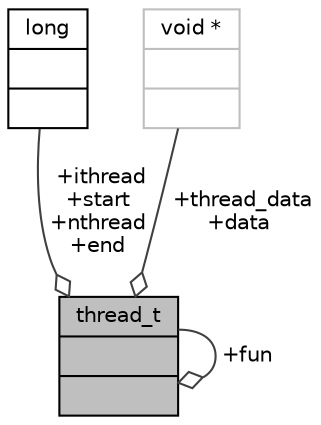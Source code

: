 digraph "thread_t"
{
 // INTERACTIVE_SVG=YES
  bgcolor="transparent";
  edge [fontname="Helvetica",fontsize="10",labelfontname="Helvetica",labelfontsize="10"];
  node [fontname="Helvetica",fontsize="10",shape=record];
  Node1 [label="{thread_t\n||}",height=0.2,width=0.4,color="black", fillcolor="grey75", style="filled", fontcolor="black"];
  Node1 -> Node1 [color="grey25",fontsize="10",style="solid",label=" +fun" ,arrowhead="odiamond",fontname="Helvetica"];
  Node2 -> Node1 [color="grey25",fontsize="10",style="solid",label=" +ithread\n+start\n+nthread\n+end" ,arrowhead="odiamond",fontname="Helvetica"];
  Node2 [label="{long\n||}",height=0.2,width=0.4,color="black",URL="$d7/d63/classlong.html"];
  Node3 -> Node1 [color="grey25",fontsize="10",style="solid",label=" +thread_data\n+data" ,arrowhead="odiamond",fontname="Helvetica"];
  Node3 [label="{void *\n||}",height=0.2,width=0.4,color="grey75"];
}
